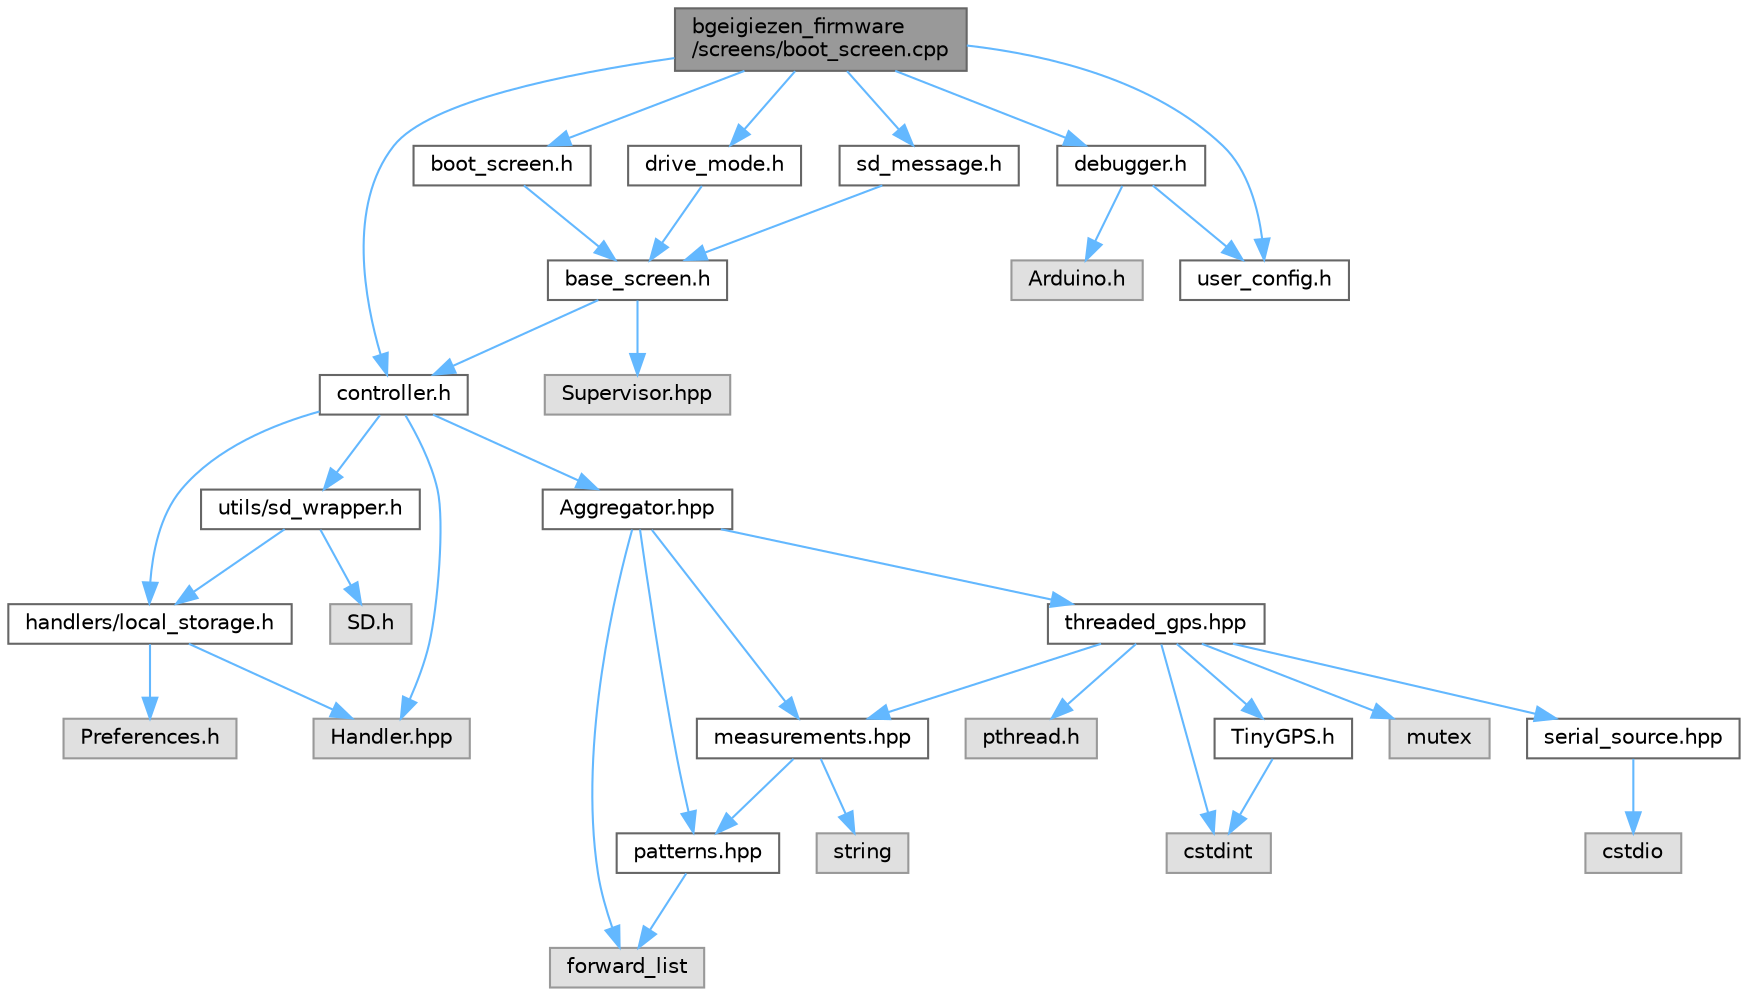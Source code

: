 digraph "bgeigiezen_firmware/screens/boot_screen.cpp"
{
 // LATEX_PDF_SIZE
  bgcolor="transparent";
  edge [fontname=Helvetica,fontsize=10,labelfontname=Helvetica,labelfontsize=10];
  node [fontname=Helvetica,fontsize=10,shape=box,height=0.2,width=0.4];
  Node1 [id="Node000001",label="bgeigiezen_firmware\l/screens/boot_screen.cpp",height=0.2,width=0.4,color="gray40", fillcolor="grey60", style="filled", fontcolor="black",tooltip=" "];
  Node1 -> Node2 [id="edge1_Node000001_Node000002",color="steelblue1",style="solid",tooltip=" "];
  Node2 [id="Node000002",label="boot_screen.h",height=0.2,width=0.4,color="grey40", fillcolor="white", style="filled",URL="$boot__screen_8h.html",tooltip=" "];
  Node2 -> Node3 [id="edge2_Node000002_Node000003",color="steelblue1",style="solid",tooltip=" "];
  Node3 [id="Node000003",label="base_screen.h",height=0.2,width=0.4,color="grey40", fillcolor="white", style="filled",URL="$base__screen_8h.html",tooltip=" "];
  Node3 -> Node4 [id="edge3_Node000003_Node000004",color="steelblue1",style="solid",tooltip=" "];
  Node4 [id="Node000004",label="controller.h",height=0.2,width=0.4,color="grey40", fillcolor="white", style="filled",URL="$controller_8h.html",tooltip=" "];
  Node4 -> Node5 [id="edge4_Node000004_Node000005",color="steelblue1",style="solid",tooltip=" "];
  Node5 [id="Node000005",label="handlers/local_storage.h",height=0.2,width=0.4,color="grey40", fillcolor="white", style="filled",URL="$local__storage_8h.html",tooltip=" "];
  Node5 -> Node6 [id="edge5_Node000005_Node000006",color="steelblue1",style="solid",tooltip=" "];
  Node6 [id="Node000006",label="Preferences.h",height=0.2,width=0.4,color="grey60", fillcolor="#E0E0E0", style="filled",tooltip=" "];
  Node5 -> Node7 [id="edge6_Node000005_Node000007",color="steelblue1",style="solid",tooltip=" "];
  Node7 [id="Node000007",label="Handler.hpp",height=0.2,width=0.4,color="grey60", fillcolor="#E0E0E0", style="filled",tooltip=" "];
  Node4 -> Node8 [id="edge7_Node000004_Node000008",color="steelblue1",style="solid",tooltip=" "];
  Node8 [id="Node000008",label="utils/sd_wrapper.h",height=0.2,width=0.4,color="grey40", fillcolor="white", style="filled",URL="$sd__wrapper_8h.html",tooltip=" "];
  Node8 -> Node9 [id="edge8_Node000008_Node000009",color="steelblue1",style="solid",tooltip=" "];
  Node9 [id="Node000009",label="SD.h",height=0.2,width=0.4,color="grey60", fillcolor="#E0E0E0", style="filled",tooltip=" "];
  Node8 -> Node5 [id="edge9_Node000008_Node000005",color="steelblue1",style="solid",tooltip=" "];
  Node4 -> Node10 [id="edge10_Node000004_Node000010",color="steelblue1",style="solid",tooltip=" "];
  Node10 [id="Node000010",label="Aggregator.hpp",height=0.2,width=0.4,color="grey40", fillcolor="white", style="filled",URL="$aggregator_8hpp.html",tooltip=" "];
  Node10 -> Node11 [id="edge11_Node000010_Node000011",color="steelblue1",style="solid",tooltip=" "];
  Node11 [id="Node000011",label="forward_list",height=0.2,width=0.4,color="grey60", fillcolor="#E0E0E0", style="filled",tooltip=" "];
  Node10 -> Node12 [id="edge12_Node000010_Node000012",color="steelblue1",style="solid",tooltip=" "];
  Node12 [id="Node000012",label="threaded_gps.hpp",height=0.2,width=0.4,color="grey40", fillcolor="white", style="filled",URL="$bgeigie__firmware_2threaded__gps_8hpp.html",tooltip=" "];
  Node12 -> Node13 [id="edge13_Node000012_Node000013",color="steelblue1",style="solid",tooltip=" "];
  Node13 [id="Node000013",label="pthread.h",height=0.2,width=0.4,color="grey60", fillcolor="#E0E0E0", style="filled",tooltip=" "];
  Node12 -> Node14 [id="edge14_Node000012_Node000014",color="steelblue1",style="solid",tooltip=" "];
  Node14 [id="Node000014",label="cstdint",height=0.2,width=0.4,color="grey60", fillcolor="#E0E0E0", style="filled",tooltip=" "];
  Node12 -> Node15 [id="edge15_Node000012_Node000015",color="steelblue1",style="solid",tooltip=" "];
  Node15 [id="Node000015",label="mutex",height=0.2,width=0.4,color="grey60", fillcolor="#E0E0E0", style="filled",tooltip=" "];
  Node12 -> Node16 [id="edge16_Node000012_Node000016",color="steelblue1",style="solid",tooltip=" "];
  Node16 [id="Node000016",label="TinyGPS.h",height=0.2,width=0.4,color="grey40", fillcolor="white", style="filled",URL="$bgeigie__firmware_2_tiny_g_p_s_8h.html",tooltip=" "];
  Node16 -> Node14 [id="edge17_Node000016_Node000014",color="steelblue1",style="solid",tooltip=" "];
  Node12 -> Node17 [id="edge18_Node000012_Node000017",color="steelblue1",style="solid",tooltip=" "];
  Node17 [id="Node000017",label="serial_source.hpp",height=0.2,width=0.4,color="grey40", fillcolor="white", style="filled",URL="$bgeigie__firmware_2serial__source_8hpp.html",tooltip=" "];
  Node17 -> Node18 [id="edge19_Node000017_Node000018",color="steelblue1",style="solid",tooltip=" "];
  Node18 [id="Node000018",label="cstdio",height=0.2,width=0.4,color="grey60", fillcolor="#E0E0E0", style="filled",tooltip=" "];
  Node12 -> Node19 [id="edge20_Node000012_Node000019",color="steelblue1",style="solid",tooltip=" "];
  Node19 [id="Node000019",label="measurements.hpp",height=0.2,width=0.4,color="grey40", fillcolor="white", style="filled",URL="$bgeigie__firmware_2measurements_8hpp.html",tooltip=" "];
  Node19 -> Node20 [id="edge21_Node000019_Node000020",color="steelblue1",style="solid",tooltip=" "];
  Node20 [id="Node000020",label="string",height=0.2,width=0.4,color="grey60", fillcolor="#E0E0E0", style="filled",tooltip=" "];
  Node19 -> Node21 [id="edge22_Node000019_Node000021",color="steelblue1",style="solid",tooltip=" "];
  Node21 [id="Node000021",label="patterns.hpp",height=0.2,width=0.4,color="grey40", fillcolor="white", style="filled",URL="$bgeigie__firmware_2patterns_8hpp.html",tooltip=" "];
  Node21 -> Node11 [id="edge23_Node000021_Node000011",color="steelblue1",style="solid",tooltip=" "];
  Node10 -> Node21 [id="edge24_Node000010_Node000021",color="steelblue1",style="solid",tooltip=" "];
  Node10 -> Node19 [id="edge25_Node000010_Node000019",color="steelblue1",style="solid",tooltip=" "];
  Node4 -> Node7 [id="edge26_Node000004_Node000007",color="steelblue1",style="solid",tooltip=" "];
  Node3 -> Node22 [id="edge27_Node000003_Node000022",color="steelblue1",style="solid",tooltip=" "];
  Node22 [id="Node000022",label="Supervisor.hpp",height=0.2,width=0.4,color="grey60", fillcolor="#E0E0E0", style="filled",tooltip=" "];
  Node1 -> Node4 [id="edge28_Node000001_Node000004",color="steelblue1",style="solid",tooltip=" "];
  Node1 -> Node23 [id="edge29_Node000001_Node000023",color="steelblue1",style="solid",tooltip=" "];
  Node23 [id="Node000023",label="debugger.h",height=0.2,width=0.4,color="grey40", fillcolor="white", style="filled",URL="$debugger_8h.html",tooltip=" "];
  Node23 -> Node24 [id="edge30_Node000023_Node000024",color="steelblue1",style="solid",tooltip=" "];
  Node24 [id="Node000024",label="Arduino.h",height=0.2,width=0.4,color="grey60", fillcolor="#E0E0E0", style="filled",tooltip=" "];
  Node23 -> Node25 [id="edge31_Node000023_Node000025",color="steelblue1",style="solid",tooltip=" "];
  Node25 [id="Node000025",label="user_config.h",height=0.2,width=0.4,color="grey40", fillcolor="white", style="filled",URL="$user__config_8h.html",tooltip=" "];
  Node1 -> Node26 [id="edge32_Node000001_Node000026",color="steelblue1",style="solid",tooltip=" "];
  Node26 [id="Node000026",label="drive_mode.h",height=0.2,width=0.4,color="grey40", fillcolor="white", style="filled",URL="$drive__mode_8h.html",tooltip=" "];
  Node26 -> Node3 [id="edge33_Node000026_Node000003",color="steelblue1",style="solid",tooltip=" "];
  Node1 -> Node27 [id="edge34_Node000001_Node000027",color="steelblue1",style="solid",tooltip=" "];
  Node27 [id="Node000027",label="sd_message.h",height=0.2,width=0.4,color="grey40", fillcolor="white", style="filled",URL="$sd__message_8h.html",tooltip=" "];
  Node27 -> Node3 [id="edge35_Node000027_Node000003",color="steelblue1",style="solid",tooltip=" "];
  Node1 -> Node25 [id="edge36_Node000001_Node000025",color="steelblue1",style="solid",tooltip=" "];
}
